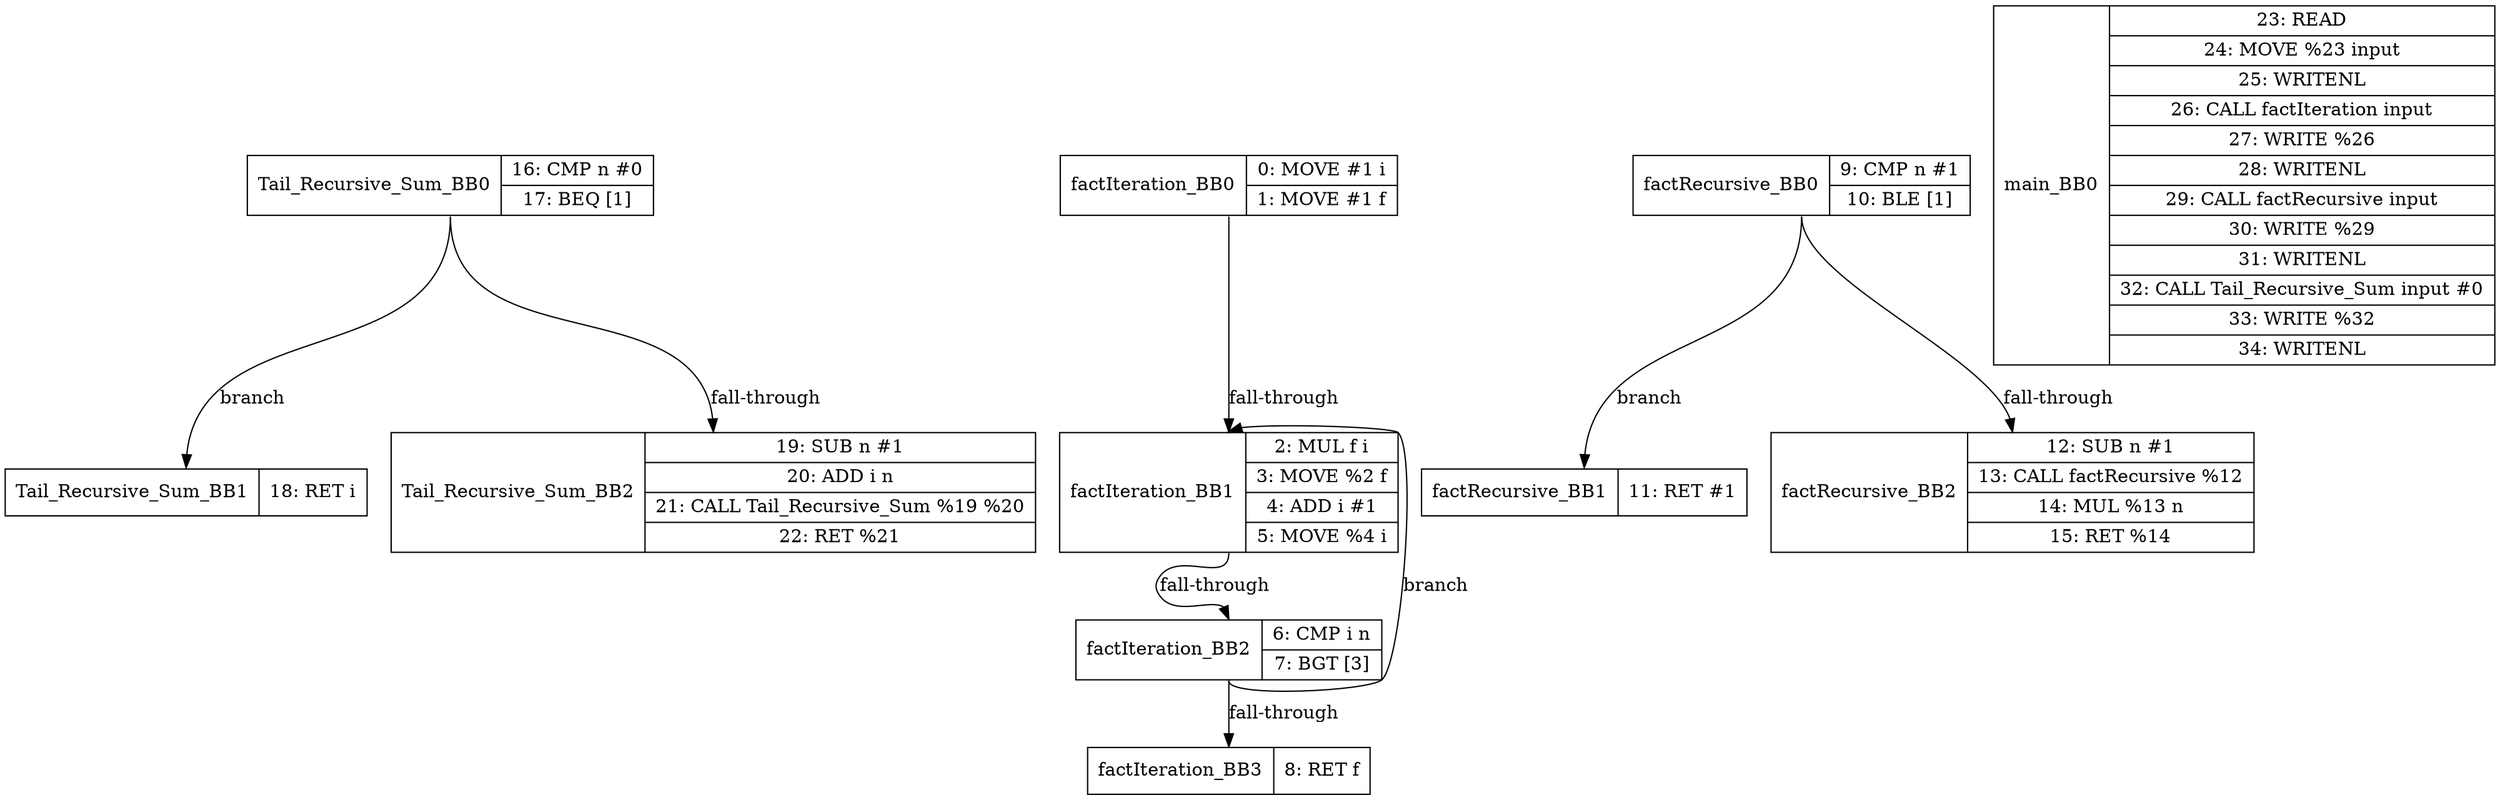diGraph G { 
Tail_Recursive_Sum_BB0 [shape=record, label="<b>Tail_Recursive_Sum_BB0| {16: CMP n #0|17: BEQ [1]}"];
Tail_Recursive_Sum_BB1 [shape=record, label="<b>Tail_Recursive_Sum_BB1| {18: RET i}"];
Tail_Recursive_Sum_BB2 [shape=record, label="<b>Tail_Recursive_Sum_BB2| {19: SUB n #1|20: ADD i n|21: CALL Tail_Recursive_Sum %19 %20|22: RET %21}"];
factIteration_BB0 [shape=record, label="<b>factIteration_BB0| {0: MOVE #1 i|1: MOVE #1 f}"];
factIteration_BB1 [shape=record, label="<b>factIteration_BB1| {2: MUL f i|3: MOVE %2 f|4: ADD i #1|5: MOVE %4 i}"];
factIteration_BB2 [shape=record, label="<b>factIteration_BB2| {6: CMP i n|7: BGT [3]}"];
factIteration_BB3 [shape=record, label="<b>factIteration_BB3| {8: RET f}"];
factRecursive_BB0 [shape=record, label="<b>factRecursive_BB0| {9: CMP n #1|10: BLE [1]}"];
factRecursive_BB1 [shape=record, label="<b>factRecursive_BB1| {11: RET #1}"];
factRecursive_BB2 [shape=record, label="<b>factRecursive_BB2| {12: SUB n #1|13: CALL factRecursive %12|14: MUL %13 n|15: RET %14}"];
main_BB0 [shape=record, label="<b>main_BB0| {23: READ |24: MOVE %23 input|25: WRITENL |26: CALL factIteration input|27: WRITE %26|28: WRITENL |29: CALL factRecursive input|30: WRITE %29|31: WRITENL |32: CALL Tail_Recursive_Sum input #0|33: WRITE %32|34: WRITENL }"];

factIteration_BB0:s -> factIteration_BB1:n [label="fall-through"];
factIteration_BB1:s -> factIteration_BB2:n [label="fall-through"];
factIteration_BB2:s -> factIteration_BB1:n [label="branch"];
factIteration_BB2:s -> factIteration_BB3:n [label="fall-through"];
factRecursive_BB0:s -> factRecursive_BB1:n [label="branch"];
factRecursive_BB0:s -> factRecursive_BB2:n [label="fall-through"];
Tail_Recursive_Sum_BB0:s -> Tail_Recursive_Sum_BB1:n [label="branch"];
Tail_Recursive_Sum_BB0:s -> Tail_Recursive_Sum_BB2:n [label="fall-through"];


}